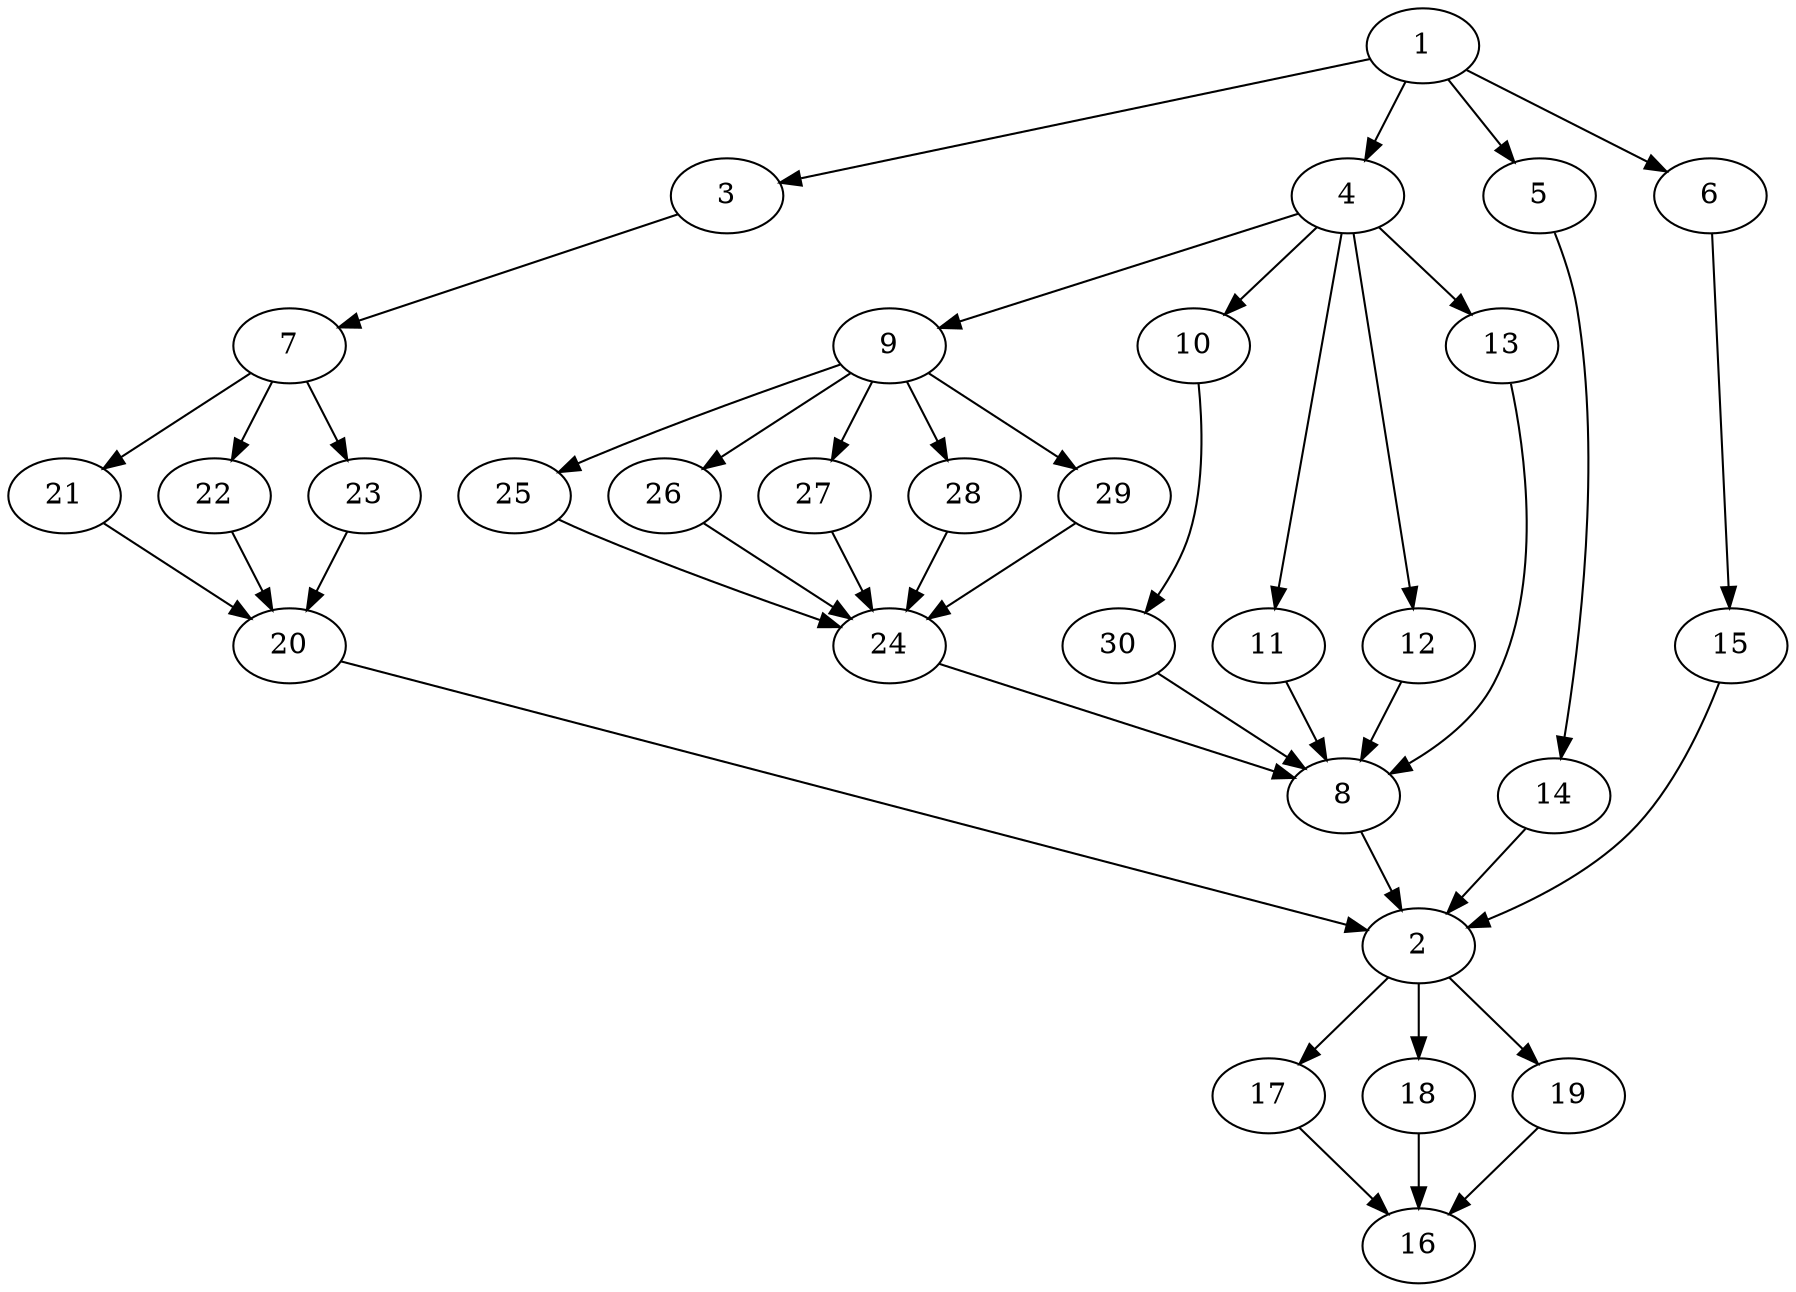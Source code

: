 digraph "core_8p_gb_SeriesParallel-MaxBf-5_Nodes_30_CCR_0.10_WeightType_Random_schedule.gxl" {
	1	 [Weight=79];
	3	 [Weight=48];
	1 -> 3	 [Weight=6];
	4	 [Weight=48];
	1 -> 4	 [Weight=5];
	5	 [Weight=111];
	1 -> 5	 [Weight=6];
	6	 [Weight=127];
	1 -> 6	 [Weight=9];
	2	 [Weight=111];
	17	 [Weight=111];
	2 -> 17	 [Weight=8];
	18	 [Weight=79];
	2 -> 18	 [Weight=9];
	19	 [Weight=64];
	2 -> 19	 [Weight=9];
	7	 [Weight=95];
	3 -> 7	 [Weight=8];
	9	 [Weight=143];
	4 -> 9	 [Weight=4];
	10	 [Weight=127];
	4 -> 10	 [Weight=7];
	11	 [Weight=111];
	4 -> 11	 [Weight=5];
	12	 [Weight=48];
	4 -> 12	 [Weight=2];
	13	 [Weight=32];
	4 -> 13	 [Weight=4];
	14	 [Weight=48];
	5 -> 14	 [Weight=5];
	15	 [Weight=64];
	6 -> 15	 [Weight=2];
	21	 [Weight=48];
	7 -> 21	 [Weight=8];
	22	 [Weight=32];
	7 -> 22	 [Weight=7];
	23	 [Weight=64];
	7 -> 23	 [Weight=7];
	8	 [Weight=143];
	8 -> 2	 [Weight=2];
	25	 [Weight=95];
	9 -> 25	 [Weight=5];
	26	 [Weight=48];
	9 -> 26	 [Weight=3];
	27	 [Weight=127];
	9 -> 27	 [Weight=4];
	28	 [Weight=111];
	9 -> 28	 [Weight=10];
	29	 [Weight=32];
	9 -> 29	 [Weight=3];
	30	 [Weight=127];
	10 -> 30	 [Weight=7];
	11 -> 8	 [Weight=2];
	12 -> 8	 [Weight=9];
	13 -> 8	 [Weight=5];
	14 -> 2	 [Weight=2];
	15 -> 2	 [Weight=2];
	16	 [Weight=111];
	17 -> 16	 [Weight=10];
	18 -> 16	 [Weight=2];
	19 -> 16	 [Weight=6];
	20	 [Weight=79];
	20 -> 2	 [Weight=5];
	21 -> 20	 [Weight=9];
	22 -> 20	 [Weight=8];
	23 -> 20	 [Weight=4];
	24	 [Weight=127];
	24 -> 8	 [Weight=6];
	25 -> 24	 [Weight=7];
	26 -> 24	 [Weight=8];
	27 -> 24	 [Weight=10];
	28 -> 24	 [Weight=5];
	29 -> 24	 [Weight=9];
	30 -> 8	 [Weight=5];
}
